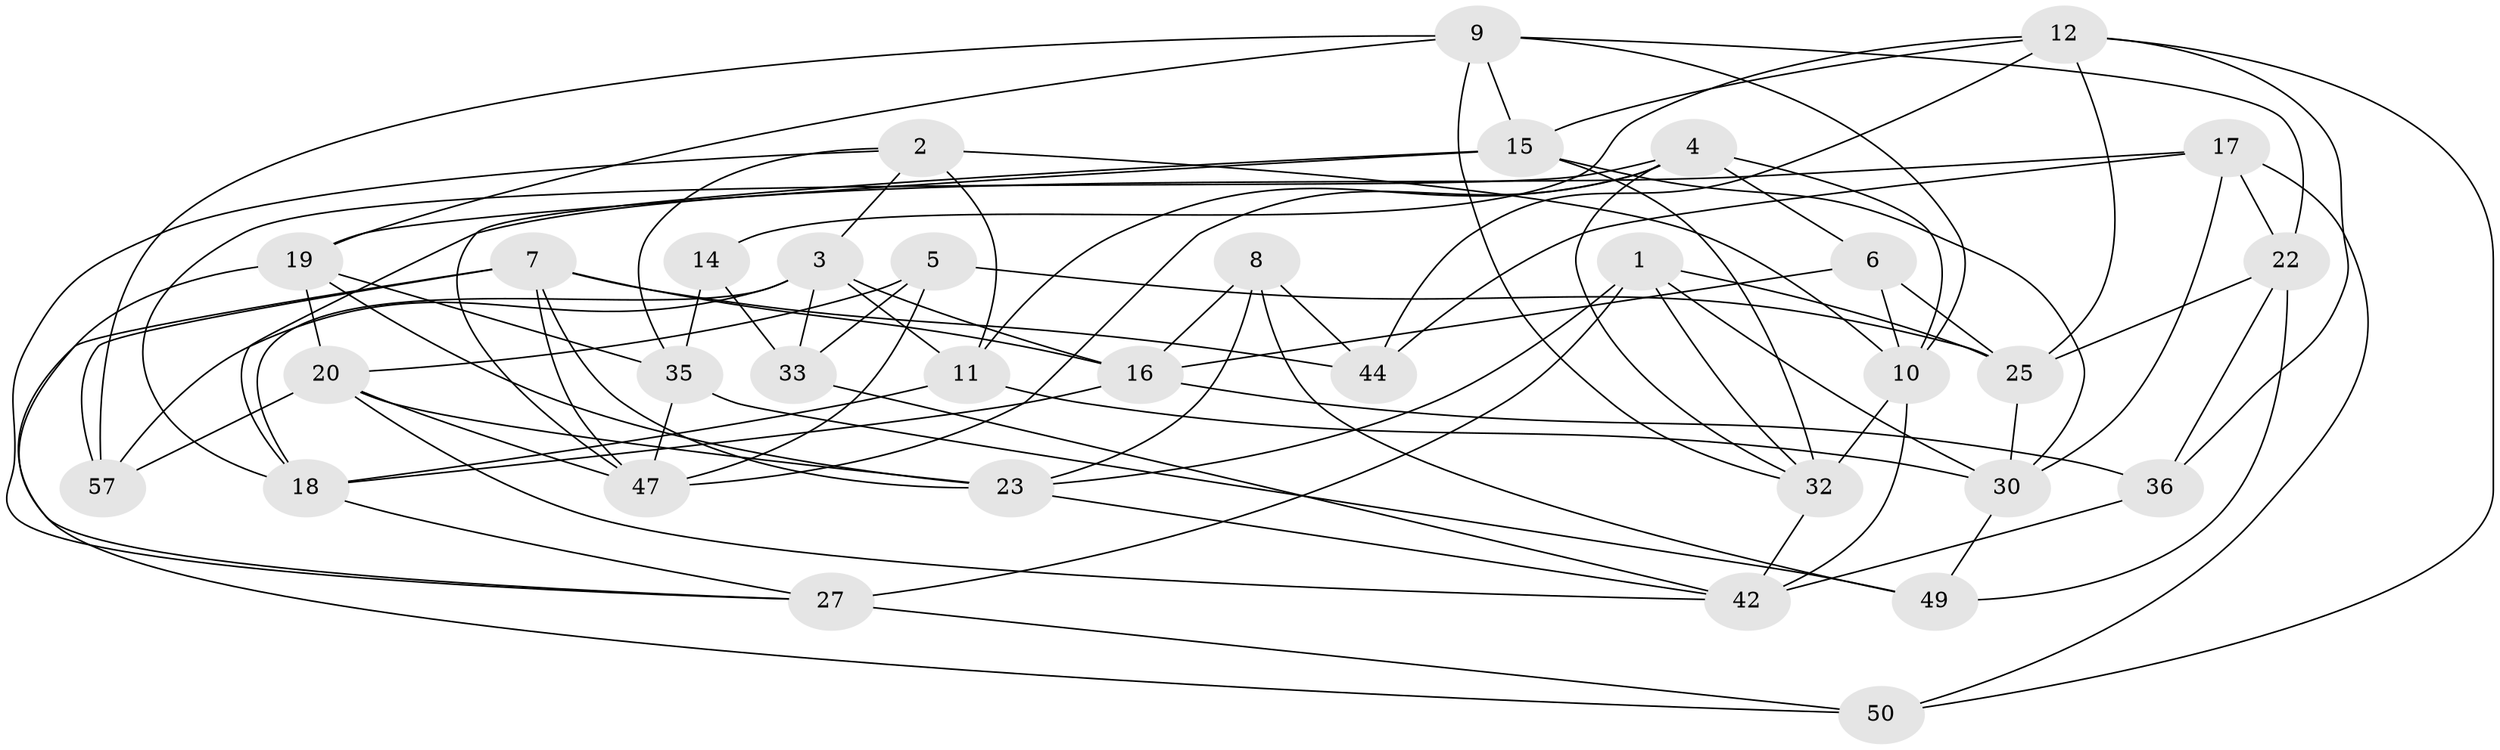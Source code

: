 // Generated by graph-tools (version 1.1) at 2025/24/03/03/25 07:24:27]
// undirected, 34 vertices, 88 edges
graph export_dot {
graph [start="1"]
  node [color=gray90,style=filled];
  1 [super="+54"];
  2 [super="+31"];
  3 [super="+43"];
  4 [super="+46"];
  5;
  6;
  7 [super="+40"];
  8;
  9 [super="+13"];
  10 [super="+41"];
  11 [super="+24"];
  12 [super="+34"];
  14;
  15 [super="+26"];
  16 [super="+28"];
  17 [super="+39"];
  18 [super="+38"];
  19 [super="+21"];
  20 [super="+37"];
  22 [super="+55"];
  23 [super="+45"];
  25 [super="+53"];
  27 [super="+29"];
  30 [super="+58"];
  32 [super="+56"];
  33;
  35 [super="+48"];
  36;
  42 [super="+51"];
  44;
  47 [super="+52"];
  49;
  50;
  57;
  1 -- 23;
  1 -- 30;
  1 -- 32;
  1 -- 27 [weight=2];
  1 -- 25;
  2 -- 10;
  2 -- 3;
  2 -- 27;
  2 -- 35;
  2 -- 11 [weight=2];
  3 -- 16;
  3 -- 33;
  3 -- 57;
  3 -- 18;
  3 -- 11;
  4 -- 6;
  4 -- 11;
  4 -- 32;
  4 -- 10;
  4 -- 47;
  4 -- 18;
  5 -- 20;
  5 -- 33;
  5 -- 25;
  5 -- 47;
  6 -- 16;
  6 -- 25;
  6 -- 10;
  7 -- 57;
  7 -- 44;
  7 -- 50;
  7 -- 47;
  7 -- 23;
  7 -- 16;
  8 -- 44;
  8 -- 16;
  8 -- 49;
  8 -- 23;
  9 -- 57;
  9 -- 32;
  9 -- 10;
  9 -- 22;
  9 -- 19;
  9 -- 15;
  10 -- 42;
  10 -- 32;
  11 -- 18;
  11 -- 30;
  12 -- 25;
  12 -- 50;
  12 -- 14;
  12 -- 36;
  12 -- 44;
  12 -- 15;
  14 -- 35 [weight=2];
  14 -- 33;
  15 -- 32;
  15 -- 47;
  15 -- 19;
  15 -- 30;
  16 -- 36;
  16 -- 18;
  17 -- 30;
  17 -- 50;
  17 -- 18;
  17 -- 44;
  17 -- 22 [weight=2];
  18 -- 27;
  19 -- 20;
  19 -- 23;
  19 -- 35;
  19 -- 27;
  20 -- 23;
  20 -- 57;
  20 -- 42;
  20 -- 47;
  22 -- 49;
  22 -- 36;
  22 -- 25;
  23 -- 42;
  25 -- 30;
  27 -- 50;
  30 -- 49;
  32 -- 42;
  33 -- 42;
  35 -- 47;
  35 -- 49;
  36 -- 42;
}

